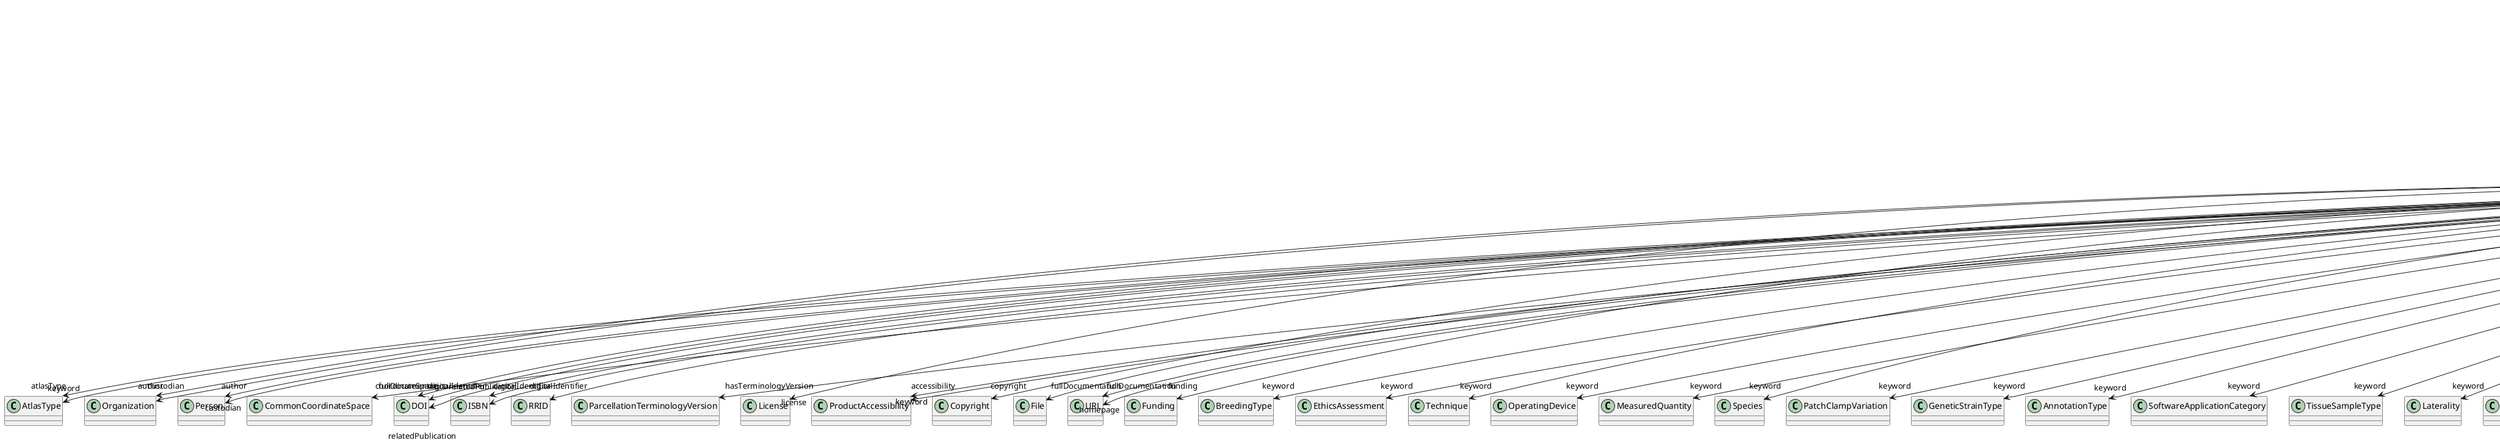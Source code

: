 @startuml
class BrainAtlasVersion {
+abbreviation
+atlasType
+author
+coordinateSpace
+digitalIdentifier
+hasTerminologyVersion
+isAlternativeVersionOf
+isNewVersionOf
+license
+ontologyIdentifier
+accessibility
+copyright
+custodian
+description
+fullDocumentation
+fullName
+funding
+homepage
+howToCite
+keyword
+otherContribution
+relatedPublication
+releaseDate
+repository
+shortName
+supportChannel
+versionIdentifier
+versionInnovation

}
BrainAtlasVersion -d-> "atlasType" AtlasType
BrainAtlasVersion -d-> "author" Organization
BrainAtlasVersion -d-> "author" Person
BrainAtlasVersion -d-> "coordinateSpace" CommonCoordinateSpace
BrainAtlasVersion -d-> "digitalIdentifier" DOI
BrainAtlasVersion -d-> "digitalIdentifier" ISBN
BrainAtlasVersion -d-> "digitalIdentifier" RRID
BrainAtlasVersion -d-> "hasTerminologyVersion" ParcellationTerminologyVersion
BrainAtlasVersion -d-> "isAlternativeVersionOf" BrainAtlasVersion
BrainAtlasVersion -d-> "isNewVersionOf" BrainAtlasVersion
BrainAtlasVersion -d-> "license" License
BrainAtlasVersion -d-> "accessibility" ProductAccessibility
BrainAtlasVersion -d-> "copyright" Copyright
BrainAtlasVersion -d-> "custodian" Organization
BrainAtlasVersion -d-> "custodian" Person
BrainAtlasVersion -d-> "fullDocumentation" DOI
BrainAtlasVersion -d-> "fullDocumentation" File
BrainAtlasVersion -d-> "fullDocumentation" URL
BrainAtlasVersion -d-> "funding" Funding
BrainAtlasVersion -d-> "homepage" URL
BrainAtlasVersion -d-> "keyword" BreedingType
BrainAtlasVersion -d-> "keyword" EthicsAssessment
BrainAtlasVersion -d-> "keyword" Technique
BrainAtlasVersion -d-> "keyword" OperatingDevice
BrainAtlasVersion -d-> "keyword" MeasuredQuantity
BrainAtlasVersion -d-> "keyword" Species
BrainAtlasVersion -d-> "keyword" PatchClampVariation
BrainAtlasVersion -d-> "keyword" GeneticStrainType
BrainAtlasVersion -d-> "keyword" AnnotationType
BrainAtlasVersion -d-> "keyword" SoftwareApplicationCategory
BrainAtlasVersion -d-> "keyword" TissueSampleType
BrainAtlasVersion -d-> "keyword" Laterality
BrainAtlasVersion -d-> "keyword" FileUsageRole
BrainAtlasVersion -d-> "keyword" BiologicalSex
BrainAtlasVersion -d-> "keyword" CellCultureType
BrainAtlasVersion -d-> "keyword" Terminology
BrainAtlasVersion -d-> "keyword" OperatingSystem
BrainAtlasVersion -d-> "keyword" MolecularEntity
BrainAtlasVersion -d-> "keyword" ProductAccessibility
BrainAtlasVersion -d-> "keyword" Handedness
BrainAtlasVersion -d-> "keyword" AtlasType
BrainAtlasVersion -d-> "keyword" SemanticDataType
BrainAtlasVersion -d-> "keyword" CellType
BrainAtlasVersion -d-> "keyword" Service
BrainAtlasVersion -d-> "keyword" ExperimentalApproach
BrainAtlasVersion -d-> "keyword" DataType
BrainAtlasVersion -d-> "keyword" TermSuggestion
BrainAtlasVersion -d-> "keyword" TypeOfUncertainty
BrainAtlasVersion -d-> "keyword" CranialWindowType
BrainAtlasVersion -d-> "keyword" MetaDataModelType
BrainAtlasVersion -d-> "keyword" StimulusType
BrainAtlasVersion -d-> "keyword" AnatomicalPlane
BrainAtlasVersion -d-> "keyword" FileRepositoryType
BrainAtlasVersion -d-> "keyword" Disease
BrainAtlasVersion -d-> "keyword" ModelAbstractionLevel
BrainAtlasVersion -d-> "keyword" AgeCategory
BrainAtlasVersion -d-> "keyword" ContributionType
BrainAtlasVersion -d-> "keyword" SubjectAttribute
BrainAtlasVersion -d-> "keyword" AnatomicalAxesOrientation
BrainAtlasVersion -d-> "keyword" PreparationType
BrainAtlasVersion -d-> "keyword" StimulationApproach
BrainAtlasVersion -d-> "keyword" Language
BrainAtlasVersion -d-> "keyword" QualitativeOverlap
BrainAtlasVersion -d-> "keyword" DeviceType
BrainAtlasVersion -d-> "keyword" DiseaseModel
BrainAtlasVersion -d-> "keyword" ModelScope
BrainAtlasVersion -d-> "keyword" SoftwareFeature
BrainAtlasVersion -d-> "keyword" ProgrammingLanguage
BrainAtlasVersion -d-> "keyword" UnitOfMeasurement
BrainAtlasVersion -d-> "keyword" CriteriaQualityType
BrainAtlasVersion -d-> "keyword" UBERONParcellation
BrainAtlasVersion -d-> "keyword" TissueSampleAttribute
BrainAtlasVersion -d-> "keyword" FileBundleGrouping
BrainAtlasVersion -d-> "keyword" ActionStatusType
BrainAtlasVersion -d-> "keyword" BiologicalOrder
BrainAtlasVersion -d-> "keyword" Organ
BrainAtlasVersion -d-> "otherContribution" Contribution
BrainAtlasVersion -d-> "relatedPublication" DOI
BrainAtlasVersion -d-> "relatedPublication" ISBN
BrainAtlasVersion -d-> "relatedPublication" HANDLE
BrainAtlasVersion -d-> "repository" FileRepository

@enduml